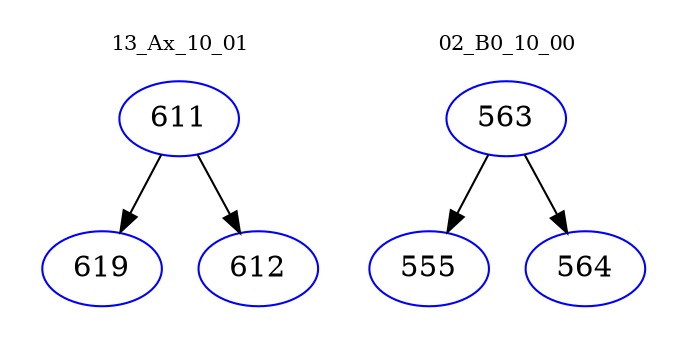 digraph{
subgraph cluster_0 {
color = white
label = "13_Ax_10_01";
fontsize=10;
T0_611 [label="611", color="blue"]
T0_611 -> T0_619 [color="black"]
T0_619 [label="619", color="blue"]
T0_611 -> T0_612 [color="black"]
T0_612 [label="612", color="blue"]
}
subgraph cluster_1 {
color = white
label = "02_B0_10_00";
fontsize=10;
T1_563 [label="563", color="blue"]
T1_563 -> T1_555 [color="black"]
T1_555 [label="555", color="blue"]
T1_563 -> T1_564 [color="black"]
T1_564 [label="564", color="blue"]
}
}
